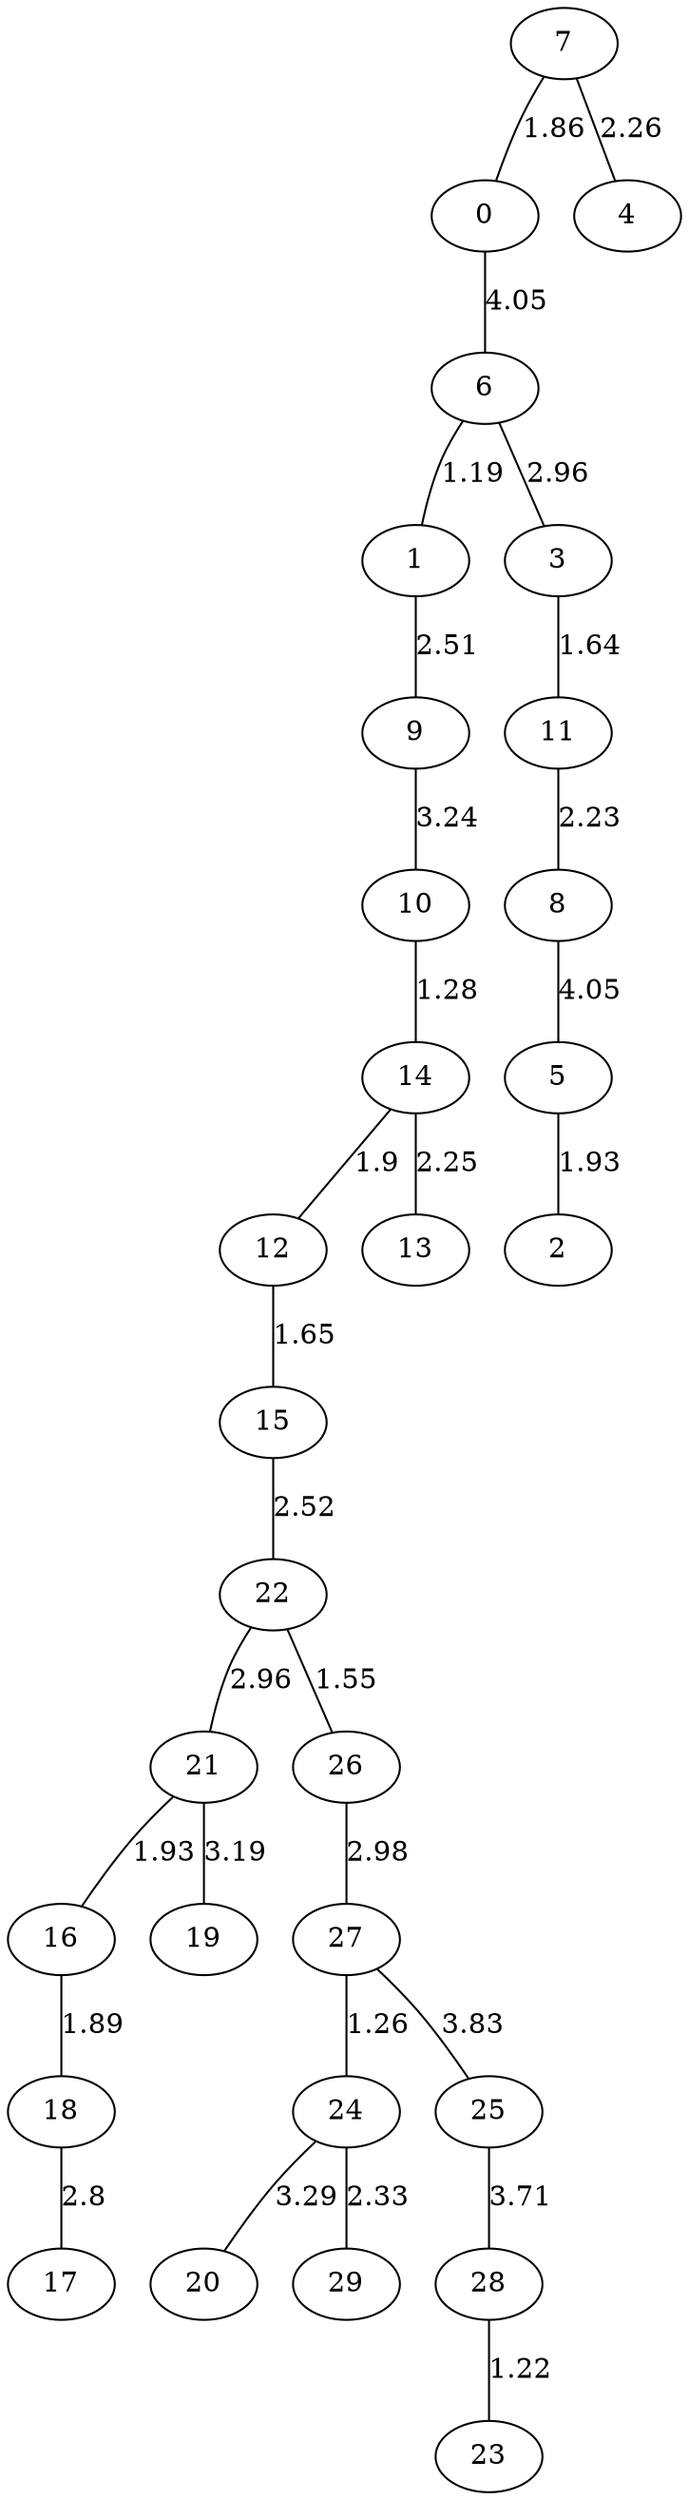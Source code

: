 graph G {
  "0";
  "1";
  "10";
  "11";
  "12";
  "13";
  "14";
  "15";
  "16";
  "17";
  "18";
  "19";
  "2";
  "20";
  "21";
  "22";
  "23";
  "24";
  "25";
  "26";
  "27";
  "28";
  "29";
  "3";
  "4";
  "5";
  "6";
  "7";
  "8";
  "9";
  "7" -- "0" [label="1.86"];
  "7" -- "4" [label="2.26"];
  "0" -- "6" [label="4.05"];
  "6" -- "1" [label="1.19"];
  "1" -- "9" [label="2.51"];
  "6" -- "3" [label="2.96"];
  "3" -- "11" [label="1.64"];
  "11" -- "8" [label="2.23"];
  "9" -- "10" [label="3.24"];
  "10" -- "14" [label="1.28"];
  "14" -- "12" [label="1.9"];
  "12" -- "15" [label="1.65"];
  "14" -- "13" [label="2.25"];
  "15" -- "22" [label="2.52"];
  "22" -- "26" [label="1.55"];
  "22" -- "21" [label="2.96"];
  "21" -- "16" [label="1.93"];
  "16" -- "18" [label="1.89"];
  "18" -- "17" [label="2.8"];
  "26" -- "27" [label="2.98"];
  "27" -- "24" [label="1.26"];
  "24" -- "29" [label="2.33"];
  "21" -- "19" [label="3.19"];
  "24" -- "20" [label="3.29"];
  "27" -- "25" [label="3.83"];
  "25" -- "28" [label="3.71"];
  "28" -- "23" [label="1.22"];
  "8" -- "5" [label="4.05"];
  "5" -- "2" [label="1.93"];
}

